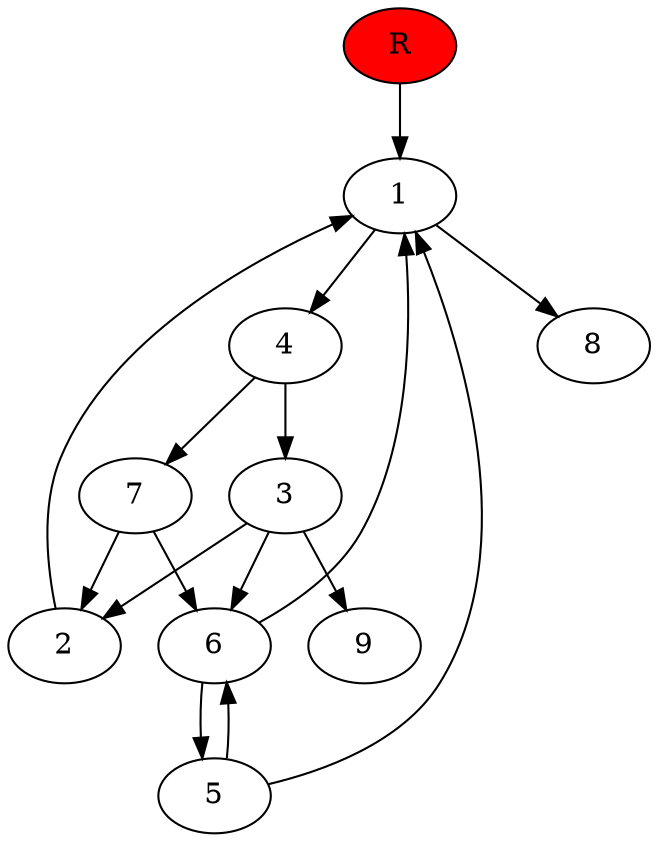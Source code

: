 digraph prb6999 {
	1
	2
	3
	4
	5
	6
	7
	8
	R [fillcolor="#ff0000" style=filled]
	1 -> 4
	1 -> 8
	2 -> 1
	3 -> 2
	3 -> 6
	3 -> 9
	4 -> 3
	4 -> 7
	5 -> 1
	5 -> 6
	6 -> 1
	6 -> 5
	7 -> 2
	7 -> 6
	R -> 1
}
